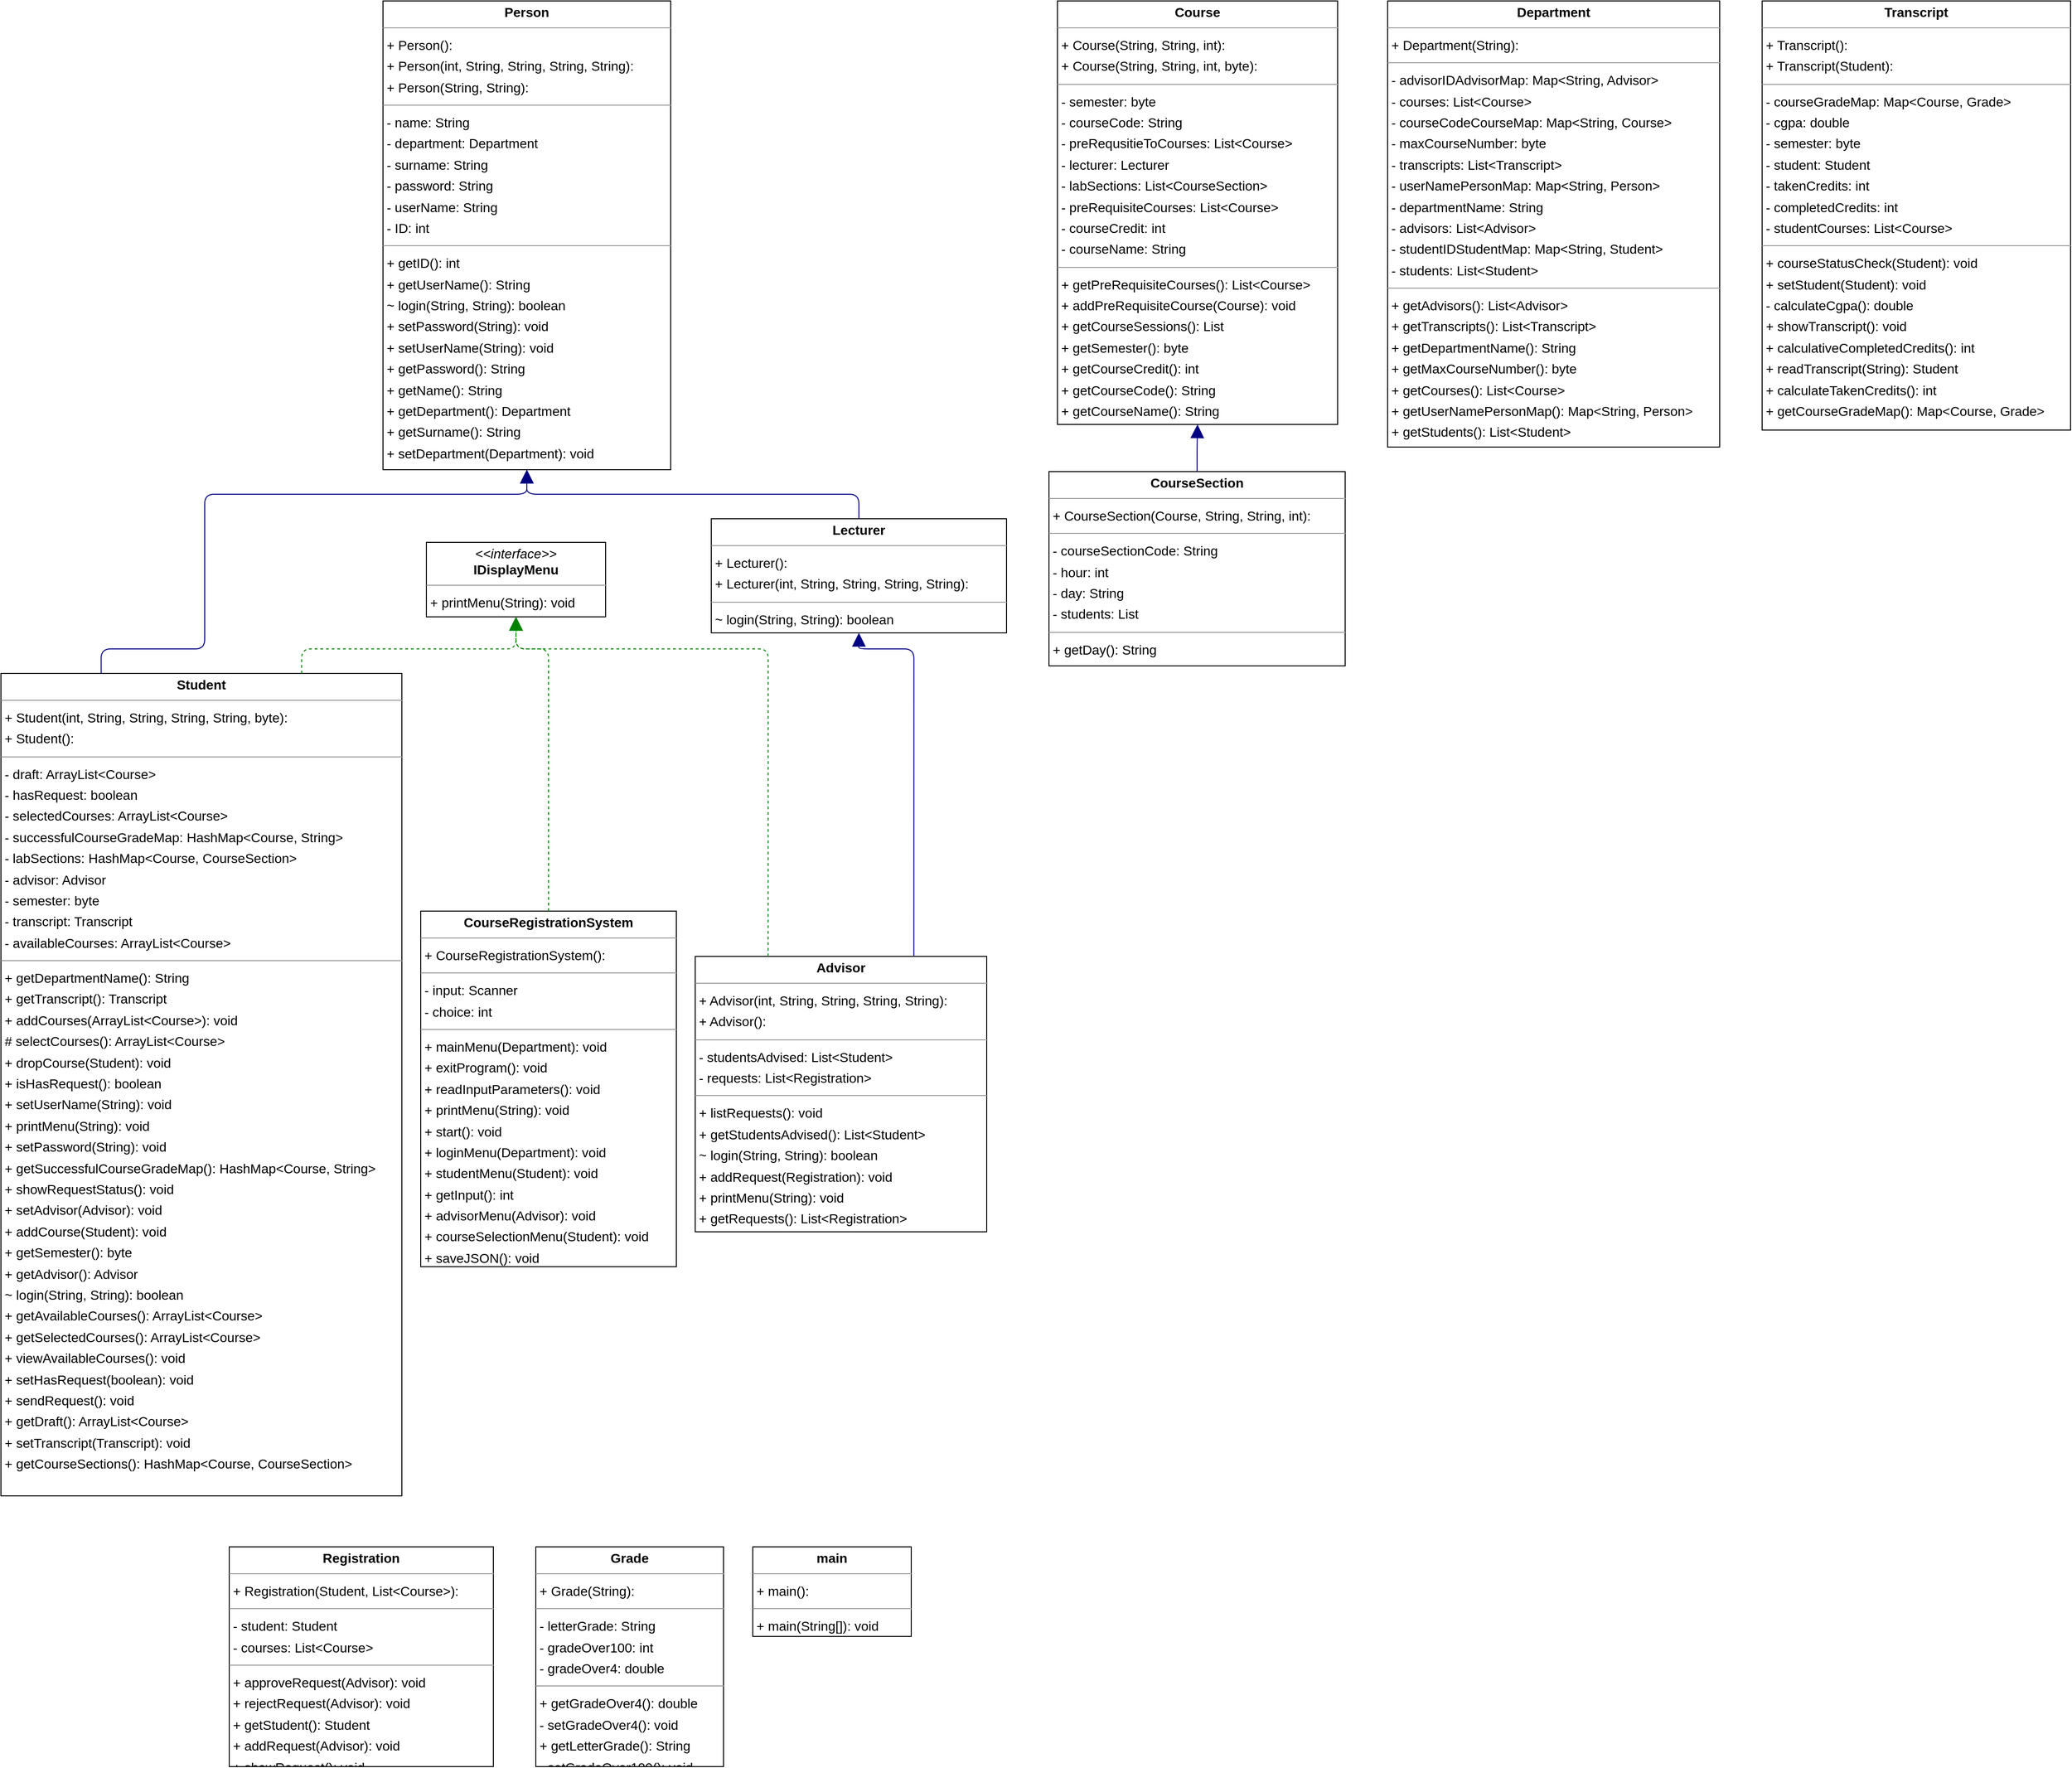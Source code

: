 <mxfile version="22.0.2" type="device">
  <diagram id="b_Fb85eE6_d2-5BRRbm_" name="Page-1">
    <mxGraphModel dx="2243" dy="1687" grid="1" gridSize="10" guides="1" tooltips="1" connect="1" arrows="1" fold="1" page="0" pageScale="1" pageWidth="827" pageHeight="1169" background="none" math="0" shadow="0">
      <root>
        <mxCell id="0" />
        <mxCell id="1" parent="0" />
        <mxCell id="node10" value="&lt;p style=&quot;margin:0px;margin-top:4px;text-align:center;&quot;&gt;&lt;b&gt;Advisor&lt;/b&gt;&lt;/p&gt;&lt;hr size=&quot;1&quot;/&gt;&lt;p style=&quot;margin:0 0 0 4px;line-height:1.6;&quot;&gt;+ Advisor(int, String, String, String, String): &lt;br/&gt;+ Advisor(): &lt;/p&gt;&lt;hr size=&quot;1&quot;/&gt;&lt;p style=&quot;margin:0 0 0 4px;line-height:1.6;&quot;&gt;- studentsAdvised: List&amp;lt;Student&amp;gt;&lt;br/&gt;- requests: List&amp;lt;Registration&amp;gt;&lt;/p&gt;&lt;hr size=&quot;1&quot;/&gt;&lt;p style=&quot;margin:0 0 0 4px;line-height:1.6;&quot;&gt;+ listRequests(): void&lt;br/&gt;+ getStudentsAdvised(): List&amp;lt;Student&amp;gt;&lt;br/&gt;~ login(String, String): boolean&lt;br/&gt;+ addRequest(Registration): void&lt;br/&gt;+ printMenu(String): void&lt;br/&gt;+ getRequests(): List&amp;lt;Registration&amp;gt;&lt;/p&gt;" style="verticalAlign=top;align=left;overflow=fill;fontSize=14;fontFamily=Helvetica;html=1;rounded=0;shadow=0;comic=0;labelBackgroundColor=none;strokeWidth=1;" parent="1" vertex="1">
          <mxGeometry x="539" y="608" width="309" height="292" as="geometry" />
        </mxCell>
        <mxCell id="node5" value="&lt;p style=&quot;margin:0px;margin-top:4px;text-align:center;&quot;&gt;&lt;b&gt;Course&lt;/b&gt;&lt;/p&gt;&lt;hr size=&quot;1&quot;/&gt;&lt;p style=&quot;margin:0 0 0 4px;line-height:1.6;&quot;&gt;+ Course(String, String, int): &lt;br/&gt;+ Course(String, String, int, byte): &lt;/p&gt;&lt;hr size=&quot;1&quot;/&gt;&lt;p style=&quot;margin:0 0 0 4px;line-height:1.6;&quot;&gt;- semester: byte&lt;br/&gt;- courseCode: String&lt;br/&gt;- preRequsitieToCourses: List&amp;lt;Course&amp;gt;&lt;br/&gt;- lecturer: Lecturer&lt;br/&gt;- labSections: List&amp;lt;CourseSection&amp;gt;&lt;br/&gt;- preRequisiteCourses: List&amp;lt;Course&amp;gt;&lt;br/&gt;- courseCredit: int&lt;br/&gt;- courseName: String&lt;/p&gt;&lt;hr size=&quot;1&quot;/&gt;&lt;p style=&quot;margin:0 0 0 4px;line-height:1.6;&quot;&gt;+ getPreRequisiteCourses(): List&amp;lt;Course&amp;gt;&lt;br/&gt;+ addPreRequisiteCourse(Course): void&lt;br/&gt;+ getCourseSessions(): List&lt;br/&gt;+ getSemester(): byte&lt;br/&gt;+ getCourseCredit(): int&lt;br/&gt;+ getCourseCode(): String&lt;br/&gt;+ getCourseName(): String&lt;/p&gt;" style="verticalAlign=top;align=left;overflow=fill;fontSize=14;fontFamily=Helvetica;html=1;rounded=0;shadow=0;comic=0;labelBackgroundColor=none;strokeWidth=1;" parent="1" vertex="1">
          <mxGeometry x="923" y="-405" width="297" height="449" as="geometry" />
        </mxCell>
        <mxCell id="node11" value="&lt;p style=&quot;margin:0px;margin-top:4px;text-align:center;&quot;&gt;&lt;b&gt;CourseRegistrationSystem&lt;/b&gt;&lt;/p&gt;&lt;hr size=&quot;1&quot;/&gt;&lt;p style=&quot;margin:0 0 0 4px;line-height:1.6;&quot;&gt;+ CourseRegistrationSystem(): &lt;/p&gt;&lt;hr size=&quot;1&quot;/&gt;&lt;p style=&quot;margin:0 0 0 4px;line-height:1.6;&quot;&gt;- input: Scanner&lt;br/&gt;- choice: int&lt;/p&gt;&lt;hr size=&quot;1&quot;/&gt;&lt;p style=&quot;margin:0 0 0 4px;line-height:1.6;&quot;&gt;+ mainMenu(Department): void&lt;br/&gt;+ exitProgram(): void&lt;br/&gt;+ readInputParameters(): void&lt;br/&gt;+ printMenu(String): void&lt;br/&gt;+ start(): void&lt;br/&gt;+ loginMenu(Department): void&lt;br/&gt;+ studentMenu(Student): void&lt;br/&gt;+ getInput(): int&lt;br/&gt;+ advisorMenu(Advisor): void&lt;br/&gt;+ courseSelectionMenu(Student): void&lt;br/&gt;+ saveJSON(): void&lt;/p&gt;" style="verticalAlign=top;align=left;overflow=fill;fontSize=14;fontFamily=Helvetica;html=1;rounded=0;shadow=0;comic=0;labelBackgroundColor=none;strokeWidth=1;" parent="1" vertex="1">
          <mxGeometry x="248" y="560" width="271" height="377" as="geometry" />
        </mxCell>
        <mxCell id="node16" value="&lt;p style=&quot;margin:0px;margin-top:4px;text-align:center;&quot;&gt;&lt;b&gt;CourseSection&lt;/b&gt;&lt;/p&gt;&lt;hr size=&quot;1&quot;/&gt;&lt;p style=&quot;margin:0 0 0 4px;line-height:1.6;&quot;&gt;+ CourseSection(Course, String, String, int): &lt;/p&gt;&lt;hr size=&quot;1&quot;/&gt;&lt;p style=&quot;margin:0 0 0 4px;line-height:1.6;&quot;&gt;- courseSectionCode: String&lt;br/&gt;- hour: int&lt;br/&gt;- day: String&lt;br/&gt;- students: List&lt;/p&gt;&lt;hr size=&quot;1&quot;/&gt;&lt;p style=&quot;margin:0 0 0 4px;line-height:1.6;&quot;&gt;+ getDay(): String&lt;/p&gt;" style="verticalAlign=top;align=left;overflow=fill;fontSize=14;fontFamily=Helvetica;html=1;rounded=0;shadow=0;comic=0;labelBackgroundColor=none;strokeWidth=1;" parent="1" vertex="1">
          <mxGeometry x="914" y="94" width="314" height="206" as="geometry" />
        </mxCell>
        <mxCell id="node15" value="&lt;p style=&quot;margin:0px;margin-top:4px;text-align:center;&quot;&gt;&lt;b&gt;Department&lt;/b&gt;&lt;/p&gt;&lt;hr size=&quot;1&quot;/&gt;&lt;p style=&quot;margin:0 0 0 4px;line-height:1.6;&quot;&gt;+ Department(String): &lt;/p&gt;&lt;hr size=&quot;1&quot;/&gt;&lt;p style=&quot;margin:0 0 0 4px;line-height:1.6;&quot;&gt;- advisorIDAdvisorMap: Map&amp;lt;String, Advisor&amp;gt;&lt;br/&gt;- courses: List&amp;lt;Course&amp;gt;&lt;br/&gt;- courseCodeCourseMap: Map&amp;lt;String, Course&amp;gt;&lt;br/&gt;- maxCourseNumber: byte&lt;br/&gt;- transcripts: List&amp;lt;Transcript&amp;gt;&lt;br/&gt;- userNamePersonMap: Map&amp;lt;String, Person&amp;gt;&lt;br/&gt;- departmentName: String&lt;br/&gt;- advisors: List&amp;lt;Advisor&amp;gt;&lt;br/&gt;- studentIDStudentMap: Map&amp;lt;String, Student&amp;gt;&lt;br/&gt;- students: List&amp;lt;Student&amp;gt;&lt;/p&gt;&lt;hr size=&quot;1&quot;/&gt;&lt;p style=&quot;margin:0 0 0 4px;line-height:1.6;&quot;&gt;+ getAdvisors(): List&amp;lt;Advisor&amp;gt;&lt;br/&gt;+ getTranscripts(): List&amp;lt;Transcript&amp;gt;&lt;br/&gt;+ getDepartmentName(): String&lt;br/&gt;+ getMaxCourseNumber(): byte&lt;br/&gt;+ getCourses(): List&amp;lt;Course&amp;gt;&lt;br/&gt;+ getUserNamePersonMap(): Map&amp;lt;String, Person&amp;gt;&lt;br/&gt;+ getStudents(): List&amp;lt;Student&amp;gt;&lt;/p&gt;" style="verticalAlign=top;align=left;overflow=fill;fontSize=14;fontFamily=Helvetica;html=1;rounded=0;shadow=0;comic=0;labelBackgroundColor=none;strokeWidth=1;" parent="1" vertex="1">
          <mxGeometry x="1273" y="-405" width="352" height="473" as="geometry" />
        </mxCell>
        <mxCell id="node1" value="&lt;p style=&quot;margin:0px;margin-top:4px;text-align:center;&quot;&gt;&lt;b&gt;Grade&lt;/b&gt;&lt;/p&gt;&lt;hr size=&quot;1&quot;/&gt;&lt;p style=&quot;margin:0 0 0 4px;line-height:1.6;&quot;&gt;+ Grade(String): &lt;/p&gt;&lt;hr size=&quot;1&quot;/&gt;&lt;p style=&quot;margin:0 0 0 4px;line-height:1.6;&quot;&gt;- letterGrade: String&lt;br/&gt;- gradeOver100: int&lt;br/&gt;- gradeOver4: double&lt;/p&gt;&lt;hr size=&quot;1&quot;/&gt;&lt;p style=&quot;margin:0 0 0 4px;line-height:1.6;&quot;&gt;+ getGradeOver4(): double&lt;br/&gt;- setGradeOver4(): void&lt;br/&gt;+ getLetterGrade(): String&lt;br/&gt;- setGradeOver100(): void&lt;/p&gt;" style="verticalAlign=top;align=left;overflow=fill;fontSize=14;fontFamily=Helvetica;html=1;rounded=0;shadow=0;comic=0;labelBackgroundColor=none;strokeWidth=1;" parent="1" vertex="1">
          <mxGeometry x="370" y="1234" width="199" height="233" as="geometry" />
        </mxCell>
        <mxCell id="node8" value="&lt;p style=&quot;margin:0px;margin-top:4px;text-align:center;&quot;&gt;&lt;i&gt;&amp;lt;&amp;lt;interface&amp;gt;&amp;gt;&lt;/i&gt;&lt;br/&gt;&lt;b&gt;IDisplayMenu&lt;/b&gt;&lt;/p&gt;&lt;hr size=&quot;1&quot;/&gt;&lt;p style=&quot;margin:0 0 0 4px;line-height:1.6;&quot;&gt;+ printMenu(String): void&lt;/p&gt;" style="verticalAlign=top;align=left;overflow=fill;fontSize=14;fontFamily=Helvetica;html=1;rounded=0;shadow=0;comic=0;labelBackgroundColor=none;strokeWidth=1;" parent="1" vertex="1">
          <mxGeometry x="254" y="169" width="190" height="79" as="geometry" />
        </mxCell>
        <mxCell id="node13" value="&lt;p style=&quot;margin:0px;margin-top:4px;text-align:center;&quot;&gt;&lt;b&gt;Lecturer&lt;/b&gt;&lt;/p&gt;&lt;hr size=&quot;1&quot;/&gt;&lt;p style=&quot;margin:0 0 0 4px;line-height:1.6;&quot;&gt;+ Lecturer(): &lt;br/&gt;+ Lecturer(int, String, String, String, String): &lt;/p&gt;&lt;hr size=&quot;1&quot;/&gt;&lt;p style=&quot;margin:0 0 0 4px;line-height:1.6;&quot;&gt;~ login(String, String): boolean&lt;/p&gt;" style="verticalAlign=top;align=left;overflow=fill;fontSize=14;fontFamily=Helvetica;html=1;rounded=0;shadow=0;comic=0;labelBackgroundColor=none;strokeWidth=1;" parent="1" vertex="1">
          <mxGeometry x="556" y="144" width="313" height="121" as="geometry" />
        </mxCell>
        <mxCell id="node14" value="&lt;p style=&quot;margin:0px;margin-top:4px;text-align:center;&quot;&gt;&lt;b&gt;Person&lt;/b&gt;&lt;/p&gt;&lt;hr size=&quot;1&quot;/&gt;&lt;p style=&quot;margin:0 0 0 4px;line-height:1.6;&quot;&gt;+ Person(): &lt;br/&gt;+ Person(int, String, String, String, String): &lt;br/&gt;+ Person(String, String): &lt;/p&gt;&lt;hr size=&quot;1&quot;/&gt;&lt;p style=&quot;margin:0 0 0 4px;line-height:1.6;&quot;&gt;- name: String&lt;br/&gt;- department: Department&lt;br/&gt;- surname: String&lt;br/&gt;- password: String&lt;br/&gt;- userName: String&lt;br/&gt;- ID: int&lt;/p&gt;&lt;hr size=&quot;1&quot;/&gt;&lt;p style=&quot;margin:0 0 0 4px;line-height:1.6;&quot;&gt;+ getID(): int&lt;br/&gt;+ getUserName(): String&lt;br/&gt;~ login(String, String): boolean&lt;br/&gt;+ setPassword(String): void&lt;br/&gt;+ setUserName(String): void&lt;br/&gt;+ getPassword(): String&lt;br/&gt;+ getName(): String&lt;br/&gt;+ getDepartment(): Department&lt;br/&gt;+ getSurname(): String&lt;br/&gt;+ setDepartment(Department): void&lt;/p&gt;" style="verticalAlign=top;align=left;overflow=fill;fontSize=14;fontFamily=Helvetica;html=1;rounded=0;shadow=0;comic=0;labelBackgroundColor=none;strokeWidth=1;" parent="1" vertex="1">
          <mxGeometry x="208" y="-405" width="305" height="497" as="geometry" />
        </mxCell>
        <mxCell id="node12" value="&lt;p style=&quot;margin:0px;margin-top:4px;text-align:center;&quot;&gt;&lt;b&gt;Registration&lt;/b&gt;&lt;/p&gt;&lt;hr size=&quot;1&quot;/&gt;&lt;p style=&quot;margin:0 0 0 4px;line-height:1.6;&quot;&gt;+ Registration(Student, List&amp;lt;Course&amp;gt;): &lt;/p&gt;&lt;hr size=&quot;1&quot;/&gt;&lt;p style=&quot;margin:0 0 0 4px;line-height:1.6;&quot;&gt;- student: Student&lt;br/&gt;- courses: List&amp;lt;Course&amp;gt;&lt;/p&gt;&lt;hr size=&quot;1&quot;/&gt;&lt;p style=&quot;margin:0 0 0 4px;line-height:1.6;&quot;&gt;+ approveRequest(Advisor): void&lt;br/&gt;+ rejectRequest(Advisor): void&lt;br/&gt;+ getStudent(): Student&lt;br/&gt;+ addRequest(Advisor): void&lt;br/&gt;+ showRequest(): void&lt;/p&gt;" style="verticalAlign=top;align=left;overflow=fill;fontSize=14;fontFamily=Helvetica;html=1;rounded=0;shadow=0;comic=0;labelBackgroundColor=none;strokeWidth=1;" parent="1" vertex="1">
          <mxGeometry x="45" y="1234" width="280" height="233" as="geometry" />
        </mxCell>
        <mxCell id="node0" value="&lt;p style=&quot;margin:0px;margin-top:4px;text-align:center;&quot;&gt;&lt;b&gt;Student&lt;/b&gt;&lt;/p&gt;&lt;hr size=&quot;1&quot;/&gt;&lt;p style=&quot;margin:0 0 0 4px;line-height:1.6;&quot;&gt;+ Student(int, String, String, String, String, byte): &lt;br/&gt;+ Student(): &lt;/p&gt;&lt;hr size=&quot;1&quot;/&gt;&lt;p style=&quot;margin:0 0 0 4px;line-height:1.6;&quot;&gt;- draft: ArrayList&amp;lt;Course&amp;gt;&lt;br/&gt;- hasRequest: boolean&lt;br/&gt;- selectedCourses: ArrayList&amp;lt;Course&amp;gt;&lt;br/&gt;- successfulCourseGradeMap: HashMap&amp;lt;Course, String&amp;gt;&lt;br/&gt;- labSections: HashMap&amp;lt;Course, CourseSection&amp;gt;&lt;br/&gt;- advisor: Advisor&lt;br/&gt;- semester: byte&lt;br/&gt;- transcript: Transcript&lt;br/&gt;- availableCourses: ArrayList&amp;lt;Course&amp;gt;&lt;/p&gt;&lt;hr size=&quot;1&quot;/&gt;&lt;p style=&quot;margin:0 0 0 4px;line-height:1.6;&quot;&gt;+ getDepartmentName(): String&lt;br/&gt;+ getTranscript(): Transcript&lt;br/&gt;+ addCourses(ArrayList&amp;lt;Course&amp;gt;): void&lt;br/&gt;# selectCourses(): ArrayList&amp;lt;Course&amp;gt;&lt;br/&gt;+ dropCourse(Student): void&lt;br/&gt;+ isHasRequest(): boolean&lt;br/&gt;+ setUserName(String): void&lt;br/&gt;+ printMenu(String): void&lt;br/&gt;+ setPassword(String): void&lt;br/&gt;+ getSuccessfulCourseGradeMap(): HashMap&amp;lt;Course, String&amp;gt;&lt;br/&gt;+ showRequestStatus(): void&lt;br/&gt;+ setAdvisor(Advisor): void&lt;br/&gt;+ addCourse(Student): void&lt;br/&gt;+ getSemester(): byte&lt;br/&gt;+ getAdvisor(): Advisor&lt;br/&gt;~ login(String, String): boolean&lt;br/&gt;+ getAvailableCourses(): ArrayList&amp;lt;Course&amp;gt;&lt;br/&gt;+ getSelectedCourses(): ArrayList&amp;lt;Course&amp;gt;&lt;br/&gt;+ viewAvailableCourses(): void&lt;br/&gt;+ setHasRequest(boolean): void&lt;br/&gt;+ sendRequest(): void&lt;br/&gt;+ getDraft(): ArrayList&amp;lt;Course&amp;gt;&lt;br/&gt;+ setTranscript(Transcript): void&lt;br/&gt;+ getCourseSections(): HashMap&amp;lt;Course, CourseSection&amp;gt;&lt;/p&gt;" style="verticalAlign=top;align=left;overflow=fill;fontSize=14;fontFamily=Helvetica;html=1;rounded=0;shadow=0;comic=0;labelBackgroundColor=none;strokeWidth=1;" parent="1" vertex="1">
          <mxGeometry x="-197" y="308" width="425" height="872" as="geometry" />
        </mxCell>
        <mxCell id="node7" value="&lt;p style=&quot;margin:0px;margin-top:4px;text-align:center;&quot;&gt;&lt;b&gt;Transcript&lt;/b&gt;&lt;/p&gt;&lt;hr size=&quot;1&quot;/&gt;&lt;p style=&quot;margin:0 0 0 4px;line-height:1.6;&quot;&gt;+ Transcript(): &lt;br/&gt;+ Transcript(Student): &lt;/p&gt;&lt;hr size=&quot;1&quot;/&gt;&lt;p style=&quot;margin:0 0 0 4px;line-height:1.6;&quot;&gt;- courseGradeMap: Map&amp;lt;Course, Grade&amp;gt;&lt;br/&gt;- cgpa: double&lt;br/&gt;- semester: byte&lt;br/&gt;- student: Student&lt;br/&gt;- takenCredits: int&lt;br/&gt;- completedCredits: int&lt;br/&gt;- studentCourses: List&amp;lt;Course&amp;gt;&lt;/p&gt;&lt;hr size=&quot;1&quot;/&gt;&lt;p style=&quot;margin:0 0 0 4px;line-height:1.6;&quot;&gt;+ courseStatusCheck(Student): void&lt;br/&gt;+ setStudent(Student): void&lt;br/&gt;- calculateCgpa(): double&lt;br/&gt;+ showTranscript(): void&lt;br/&gt;+ calculativeCompletedCredits(): int&lt;br/&gt;+ readTranscript(String): Student&lt;br/&gt;+ calculateTakenCredits(): int&lt;br/&gt;+ getCourseGradeMap(): Map&amp;lt;Course, Grade&amp;gt;&lt;/p&gt;" style="verticalAlign=top;align=left;overflow=fill;fontSize=14;fontFamily=Helvetica;html=1;rounded=0;shadow=0;comic=0;labelBackgroundColor=none;strokeWidth=1;" parent="1" vertex="1">
          <mxGeometry x="1670" y="-405" width="327" height="455" as="geometry" />
        </mxCell>
        <mxCell id="node6" value="&lt;p style=&quot;margin:0px;margin-top:4px;text-align:center;&quot;&gt;&lt;b&gt;main&lt;/b&gt;&lt;/p&gt;&lt;hr size=&quot;1&quot;/&gt;&lt;p style=&quot;margin:0 0 0 4px;line-height:1.6;&quot;&gt;+ main(): &lt;/p&gt;&lt;hr size=&quot;1&quot;/&gt;&lt;p style=&quot;margin:0 0 0 4px;line-height:1.6;&quot;&gt;+ main(String[]): void&lt;/p&gt;" style="verticalAlign=top;align=left;overflow=fill;fontSize=14;fontFamily=Helvetica;html=1;rounded=0;shadow=0;comic=0;labelBackgroundColor=none;strokeWidth=1;" parent="1" vertex="1">
          <mxGeometry x="600" y="1234" width="168" height="95" as="geometry" />
        </mxCell>
        <mxCell id="edge0" value="" style="html=1;rounded=1;edgeStyle=orthogonalEdgeStyle;dashed=1;startArrow=none;endArrow=block;endSize=12;strokeColor=#008200;exitX=0.250;exitY=0.000;exitDx=0;exitDy=0;entryX=0.500;entryY=1.001;entryDx=0;entryDy=0;" parent="1" source="node10" target="node8" edge="1">
          <mxGeometry width="50" height="50" relative="1" as="geometry">
            <Array as="points">
              <mxPoint x="616" y="282" />
              <mxPoint x="349" y="282" />
            </Array>
          </mxGeometry>
        </mxCell>
        <mxCell id="edge4" value="" style="html=1;rounded=1;edgeStyle=orthogonalEdgeStyle;dashed=0;startArrow=none;endArrow=block;endSize=12;strokeColor=#000082;exitX=0.750;exitY=0.000;exitDx=0;exitDy=0;entryX=0.500;entryY=1.000;entryDx=0;entryDy=0;" parent="1" source="node10" target="node13" edge="1">
          <mxGeometry width="50" height="50" relative="1" as="geometry">
            <Array as="points">
              <mxPoint x="771" y="282" />
              <mxPoint x="713" y="282" />
            </Array>
          </mxGeometry>
        </mxCell>
        <mxCell id="edge1" value="" style="html=1;rounded=1;edgeStyle=orthogonalEdgeStyle;dashed=1;startArrow=none;endArrow=block;endSize=12;strokeColor=#008200;exitX=0.500;exitY=0.000;exitDx=0;exitDy=0;entryX=0.500;entryY=1.001;entryDx=0;entryDy=0;" parent="1" source="node11" target="node8" edge="1">
          <mxGeometry width="50" height="50" relative="1" as="geometry">
            <Array as="points">
              <mxPoint x="384" y="282" />
              <mxPoint x="349" y="282" />
            </Array>
          </mxGeometry>
        </mxCell>
        <mxCell id="edge6" value="" style="html=1;rounded=1;edgeStyle=orthogonalEdgeStyle;dashed=0;startArrow=none;endArrow=block;endSize=12;strokeColor=#000082;exitX=0.500;exitY=0.000;exitDx=0;exitDy=0;entryX=0.500;entryY=1.000;entryDx=0;entryDy=0;" parent="1" source="node16" target="node5" edge="1">
          <mxGeometry width="50" height="50" relative="1" as="geometry">
            <Array as="points" />
          </mxGeometry>
        </mxCell>
        <mxCell id="edge2" value="" style="html=1;rounded=1;edgeStyle=orthogonalEdgeStyle;dashed=0;startArrow=none;endArrow=block;endSize=12;strokeColor=#000082;exitX=0.500;exitY=0.000;exitDx=0;exitDy=0;entryX=0.500;entryY=1.000;entryDx=0;entryDy=0;" parent="1" source="node13" target="node14" edge="1">
          <mxGeometry width="50" height="50" relative="1" as="geometry">
            <Array as="points">
              <mxPoint x="713" y="118" />
              <mxPoint x="360" y="118" />
            </Array>
          </mxGeometry>
        </mxCell>
        <mxCell id="edge3" value="" style="html=1;rounded=1;edgeStyle=orthogonalEdgeStyle;dashed=1;startArrow=none;endArrow=block;endSize=12;strokeColor=#008200;exitX=0.750;exitY=0.000;exitDx=0;exitDy=0;entryX=0.500;entryY=1.001;entryDx=0;entryDy=0;" parent="1" source="node0" target="node8" edge="1">
          <mxGeometry width="50" height="50" relative="1" as="geometry">
            <Array as="points">
              <mxPoint x="122" y="282" />
              <mxPoint x="349" y="282" />
            </Array>
          </mxGeometry>
        </mxCell>
        <mxCell id="edge5" value="" style="html=1;rounded=1;edgeStyle=orthogonalEdgeStyle;dashed=0;startArrow=none;endArrow=block;endSize=12;strokeColor=#000082;exitX=0.250;exitY=0.000;exitDx=0;exitDy=0;entryX=0.500;entryY=1.000;entryDx=0;entryDy=0;" parent="1" source="node0" target="node14" edge="1">
          <mxGeometry width="50" height="50" relative="1" as="geometry">
            <Array as="points">
              <mxPoint x="-91" y="282" />
              <mxPoint x="19" y="282" />
              <mxPoint x="19" y="118" />
              <mxPoint x="360" y="118" />
            </Array>
          </mxGeometry>
        </mxCell>
      </root>
    </mxGraphModel>
  </diagram>
</mxfile>
